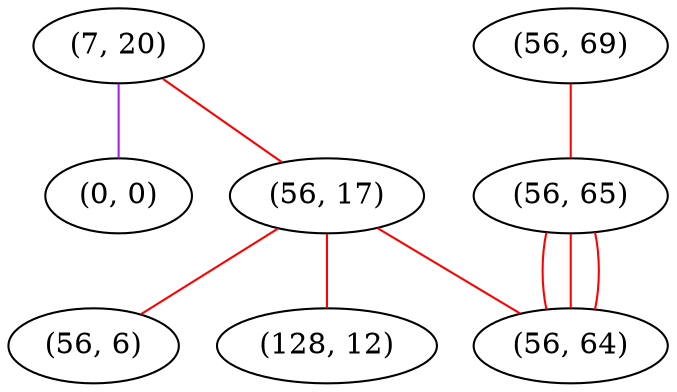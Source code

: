 graph "" {
"(7, 20)";
"(0, 0)";
"(56, 17)";
"(56, 6)";
"(56, 69)";
"(128, 12)";
"(56, 65)";
"(56, 64)";
"(7, 20)" -- "(56, 17)"  [color=red, key=0, weight=1];
"(7, 20)" -- "(0, 0)"  [color=purple, key=0, weight=4];
"(56, 17)" -- "(56, 6)"  [color=red, key=0, weight=1];
"(56, 17)" -- "(56, 64)"  [color=red, key=0, weight=1];
"(56, 17)" -- "(128, 12)"  [color=red, key=0, weight=1];
"(56, 69)" -- "(56, 65)"  [color=red, key=0, weight=1];
"(56, 65)" -- "(56, 64)"  [color=red, key=0, weight=1];
"(56, 65)" -- "(56, 64)"  [color=red, key=1, weight=1];
"(56, 65)" -- "(56, 64)"  [color=red, key=2, weight=1];
}
